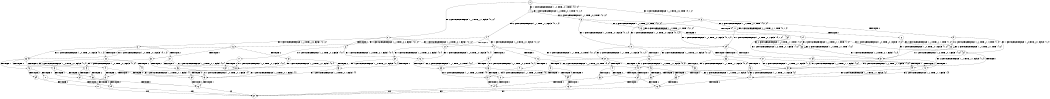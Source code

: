 digraph BCG {
size = "7, 10.5";
center = TRUE;
node [shape = circle];
0 [peripheries = 2];
0 -> 1 [label = "EX !1 !ATOMIC_EXCH_BRANCH (1, +0, TRUE, +0, 1, TRUE) !{0, 1, 2}"];
0 -> 2 [label = "EX !2 !ATOMIC_EXCH_BRANCH (1, +1, TRUE, +1, 1, FALSE) !{0, 1, 2}"];
0 -> 3 [label = "EX !0 !ATOMIC_EXCH_BRANCH (1, +1, TRUE, +0, 2, TRUE) !{0, 1, 2}"];
1 -> 4 [label = "EX !2 !ATOMIC_EXCH_BRANCH (1, +1, TRUE, +1, 1, FALSE) !{0, 1, 2}"];
1 -> 5 [label = "EX !0 !ATOMIC_EXCH_BRANCH (1, +1, TRUE, +0, 2, TRUE) !{0, 1, 2}"];
1 -> 1 [label = "EX !1 !ATOMIC_EXCH_BRANCH (1, +0, TRUE, +0, 1, TRUE) !{0, 1, 2}"];
2 -> 6 [label = "TERMINATE !2"];
2 -> 7 [label = "EX !1 !ATOMIC_EXCH_BRANCH (1, +0, TRUE, +0, 1, FALSE) !{0, 1, 2}"];
2 -> 8 [label = "EX !0 !ATOMIC_EXCH_BRANCH (1, +1, TRUE, +0, 2, FALSE) !{0, 1, 2}"];
3 -> 9 [label = "TERMINATE !0"];
3 -> 10 [label = "EX !1 !ATOMIC_EXCH_BRANCH (1, +0, TRUE, +0, 1, FALSE) !{0, 1, 2}"];
3 -> 11 [label = "EX !2 !ATOMIC_EXCH_BRANCH (1, +1, TRUE, +1, 1, TRUE) !{0, 1, 2}"];
4 -> 12 [label = "TERMINATE !2"];
4 -> 13 [label = "EX !0 !ATOMIC_EXCH_BRANCH (1, +1, TRUE, +0, 2, FALSE) !{0, 1, 2}"];
4 -> 7 [label = "EX !1 !ATOMIC_EXCH_BRANCH (1, +0, TRUE, +0, 1, FALSE) !{0, 1, 2}"];
5 -> 14 [label = "TERMINATE !0"];
5 -> 15 [label = "EX !2 !ATOMIC_EXCH_BRANCH (1, +1, TRUE, +1, 1, TRUE) !{0, 1, 2}"];
5 -> 10 [label = "EX !1 !ATOMIC_EXCH_BRANCH (1, +0, TRUE, +0, 1, FALSE) !{0, 1, 2}"];
6 -> 16 [label = "EX !1 !ATOMIC_EXCH_BRANCH (1, +0, TRUE, +0, 1, FALSE) !{0, 1}"];
6 -> 17 [label = "EX !0 !ATOMIC_EXCH_BRANCH (1, +1, TRUE, +0, 2, FALSE) !{0, 1}"];
7 -> 18 [label = "TERMINATE !1"];
7 -> 19 [label = "TERMINATE !2"];
7 -> 20 [label = "EX !0 !ATOMIC_EXCH_BRANCH (1, +1, TRUE, +0, 2, TRUE) !{0, 1, 2}"];
8 -> 21 [label = "TERMINATE !2"];
8 -> 22 [label = "TERMINATE !0"];
8 -> 23 [label = "EX !1 !ATOMIC_EXCH_BRANCH (1, +0, TRUE, +0, 1, FALSE) !{0, 1, 2}"];
9 -> 24 [label = "EX !1 !ATOMIC_EXCH_BRANCH (1, +0, TRUE, +0, 1, FALSE) !{1, 2}"];
9 -> 25 [label = "EX !2 !ATOMIC_EXCH_BRANCH (1, +1, TRUE, +1, 1, TRUE) !{1, 2}"];
10 -> 26 [label = "TERMINATE !1"];
10 -> 27 [label = "TERMINATE !0"];
10 -> 20 [label = "EX !2 !ATOMIC_EXCH_BRANCH (1, +1, TRUE, +1, 1, FALSE) !{0, 1, 2}"];
11 -> 28 [label = "TERMINATE !0"];
11 -> 29 [label = "EX !1 !ATOMIC_EXCH_BRANCH (1, +0, TRUE, +0, 1, FALSE) !{0, 1, 2}"];
11 -> 11 [label = "EX !2 !ATOMIC_EXCH_BRANCH (1, +1, TRUE, +1, 1, TRUE) !{0, 1, 2}"];
12 -> 30 [label = "EX !0 !ATOMIC_EXCH_BRANCH (1, +1, TRUE, +0, 2, FALSE) !{0, 1}"];
12 -> 16 [label = "EX !1 !ATOMIC_EXCH_BRANCH (1, +0, TRUE, +0, 1, FALSE) !{0, 1}"];
13 -> 31 [label = "TERMINATE !2"];
13 -> 32 [label = "TERMINATE !0"];
13 -> 23 [label = "EX !1 !ATOMIC_EXCH_BRANCH (1, +0, TRUE, +0, 1, FALSE) !{0, 1, 2}"];
14 -> 33 [label = "EX !2 !ATOMIC_EXCH_BRANCH (1, +1, TRUE, +1, 1, TRUE) !{1, 2}"];
14 -> 24 [label = "EX !1 !ATOMIC_EXCH_BRANCH (1, +0, TRUE, +0, 1, FALSE) !{1, 2}"];
15 -> 34 [label = "TERMINATE !0"];
15 -> 15 [label = "EX !2 !ATOMIC_EXCH_BRANCH (1, +1, TRUE, +1, 1, TRUE) !{0, 1, 2}"];
15 -> 29 [label = "EX !1 !ATOMIC_EXCH_BRANCH (1, +0, TRUE, +0, 1, FALSE) !{0, 1, 2}"];
16 -> 35 [label = "TERMINATE !1"];
16 -> 36 [label = "EX !0 !ATOMIC_EXCH_BRANCH (1, +1, TRUE, +0, 2, TRUE) !{0, 1}"];
17 -> 37 [label = "TERMINATE !0"];
17 -> 38 [label = "EX !1 !ATOMIC_EXCH_BRANCH (1, +0, TRUE, +0, 1, FALSE) !{0, 1}"];
18 -> 39 [label = "TERMINATE !2"];
18 -> 40 [label = "EX !0 !ATOMIC_EXCH_BRANCH (1, +1, TRUE, +0, 2, TRUE) !{0, 2}"];
19 -> 35 [label = "TERMINATE !1"];
19 -> 36 [label = "EX !0 !ATOMIC_EXCH_BRANCH (1, +1, TRUE, +0, 2, TRUE) !{0, 1}"];
20 -> 41 [label = "TERMINATE !1"];
20 -> 42 [label = "TERMINATE !2"];
20 -> 43 [label = "TERMINATE !0"];
21 -> 37 [label = "TERMINATE !0"];
21 -> 38 [label = "EX !1 !ATOMIC_EXCH_BRANCH (1, +0, TRUE, +0, 1, FALSE) !{0, 1}"];
22 -> 44 [label = "TERMINATE !2"];
22 -> 45 [label = "EX !1 !ATOMIC_EXCH_BRANCH (1, +0, TRUE, +0, 1, FALSE) !{1, 2}"];
23 -> 46 [label = "TERMINATE !1"];
23 -> 47 [label = "TERMINATE !2"];
23 -> 48 [label = "TERMINATE !0"];
24 -> 49 [label = "TERMINATE !1"];
24 -> 50 [label = "EX !2 !ATOMIC_EXCH_BRANCH (1, +1, TRUE, +1, 1, FALSE) !{1, 2}"];
25 -> 51 [label = "EX !1 !ATOMIC_EXCH_BRANCH (1, +0, TRUE, +0, 1, FALSE) !{1, 2}"];
25 -> 25 [label = "EX !2 !ATOMIC_EXCH_BRANCH (1, +1, TRUE, +1, 1, TRUE) !{1, 2}"];
26 -> 52 [label = "TERMINATE !0"];
26 -> 40 [label = "EX !2 !ATOMIC_EXCH_BRANCH (1, +1, TRUE, +1, 1, FALSE) !{0, 2}"];
27 -> 49 [label = "TERMINATE !1"];
27 -> 50 [label = "EX !2 !ATOMIC_EXCH_BRANCH (1, +1, TRUE, +1, 1, FALSE) !{1, 2}"];
28 -> 51 [label = "EX !1 !ATOMIC_EXCH_BRANCH (1, +0, TRUE, +0, 1, FALSE) !{1, 2}"];
28 -> 25 [label = "EX !2 !ATOMIC_EXCH_BRANCH (1, +1, TRUE, +1, 1, TRUE) !{1, 2}"];
29 -> 53 [label = "TERMINATE !1"];
29 -> 54 [label = "TERMINATE !0"];
29 -> 20 [label = "EX !2 !ATOMIC_EXCH_BRANCH (1, +1, TRUE, +1, 1, FALSE) !{0, 1, 2}"];
30 -> 55 [label = "TERMINATE !0"];
30 -> 38 [label = "EX !1 !ATOMIC_EXCH_BRANCH (1, +0, TRUE, +0, 1, FALSE) !{0, 1}"];
31 -> 55 [label = "TERMINATE !0"];
31 -> 38 [label = "EX !1 !ATOMIC_EXCH_BRANCH (1, +0, TRUE, +0, 1, FALSE) !{0, 1}"];
32 -> 56 [label = "TERMINATE !2"];
32 -> 45 [label = "EX !1 !ATOMIC_EXCH_BRANCH (1, +0, TRUE, +0, 1, FALSE) !{1, 2}"];
33 -> 33 [label = "EX !2 !ATOMIC_EXCH_BRANCH (1, +1, TRUE, +1, 1, TRUE) !{1, 2}"];
33 -> 51 [label = "EX !1 !ATOMIC_EXCH_BRANCH (1, +0, TRUE, +0, 1, FALSE) !{1, 2}"];
34 -> 33 [label = "EX !2 !ATOMIC_EXCH_BRANCH (1, +1, TRUE, +1, 1, TRUE) !{1, 2}"];
34 -> 51 [label = "EX !1 !ATOMIC_EXCH_BRANCH (1, +0, TRUE, +0, 1, FALSE) !{1, 2}"];
35 -> 57 [label = "EX !0 !ATOMIC_EXCH_BRANCH (1, +1, TRUE, +0, 2, TRUE) !{0}"];
36 -> 58 [label = "TERMINATE !1"];
36 -> 59 [label = "TERMINATE !0"];
37 -> 60 [label = "EX !1 !ATOMIC_EXCH_BRANCH (1, +0, TRUE, +0, 1, FALSE) !{1}"];
38 -> 61 [label = "TERMINATE !1"];
38 -> 62 [label = "TERMINATE !0"];
39 -> 57 [label = "EX !0 !ATOMIC_EXCH_BRANCH (1, +1, TRUE, +0, 2, TRUE) !{0}"];
40 -> 63 [label = "TERMINATE !2"];
40 -> 64 [label = "TERMINATE !0"];
41 -> 63 [label = "TERMINATE !2"];
41 -> 64 [label = "TERMINATE !0"];
42 -> 58 [label = "TERMINATE !1"];
42 -> 59 [label = "TERMINATE !0"];
43 -> 65 [label = "TERMINATE !1"];
43 -> 66 [label = "TERMINATE !2"];
44 -> 60 [label = "EX !1 !ATOMIC_EXCH_BRANCH (1, +0, TRUE, +0, 1, FALSE) !{1}"];
45 -> 67 [label = "TERMINATE !1"];
45 -> 68 [label = "TERMINATE !2"];
46 -> 69 [label = "TERMINATE !2"];
46 -> 70 [label = "TERMINATE !0"];
47 -> 61 [label = "TERMINATE !1"];
47 -> 62 [label = "TERMINATE !0"];
48 -> 67 [label = "TERMINATE !1"];
48 -> 68 [label = "TERMINATE !2"];
49 -> 71 [label = "EX !2 !ATOMIC_EXCH_BRANCH (1, +1, TRUE, +1, 1, FALSE) !{2}"];
50 -> 65 [label = "TERMINATE !1"];
50 -> 66 [label = "TERMINATE !2"];
51 -> 72 [label = "TERMINATE !1"];
51 -> 50 [label = "EX !2 !ATOMIC_EXCH_BRANCH (1, +1, TRUE, +1, 1, FALSE) !{1, 2}"];
52 -> 71 [label = "EX !2 !ATOMIC_EXCH_BRANCH (1, +1, TRUE, +1, 1, FALSE) !{2}"];
53 -> 73 [label = "TERMINATE !0"];
53 -> 40 [label = "EX !2 !ATOMIC_EXCH_BRANCH (1, +1, TRUE, +1, 1, FALSE) !{0, 2}"];
54 -> 72 [label = "TERMINATE !1"];
54 -> 50 [label = "EX !2 !ATOMIC_EXCH_BRANCH (1, +1, TRUE, +1, 1, FALSE) !{1, 2}"];
55 -> 60 [label = "EX !1 !ATOMIC_EXCH_BRANCH (1, +0, TRUE, +0, 1, FALSE) !{1}"];
56 -> 60 [label = "EX !1 !ATOMIC_EXCH_BRANCH (1, +0, TRUE, +0, 1, FALSE) !{1}"];
57 -> 74 [label = "TERMINATE !0"];
58 -> 74 [label = "TERMINATE !0"];
59 -> 75 [label = "TERMINATE !1"];
60 -> 76 [label = "TERMINATE !1"];
61 -> 77 [label = "TERMINATE !0"];
62 -> 76 [label = "TERMINATE !1"];
63 -> 74 [label = "TERMINATE !0"];
64 -> 78 [label = "TERMINATE !2"];
65 -> 78 [label = "TERMINATE !2"];
66 -> 75 [label = "TERMINATE !1"];
67 -> 79 [label = "TERMINATE !2"];
68 -> 76 [label = "TERMINATE !1"];
69 -> 77 [label = "TERMINATE !0"];
70 -> 79 [label = "TERMINATE !2"];
71 -> 78 [label = "TERMINATE !2"];
72 -> 71 [label = "EX !2 !ATOMIC_EXCH_BRANCH (1, +1, TRUE, +1, 1, FALSE) !{2}"];
73 -> 71 [label = "EX !2 !ATOMIC_EXCH_BRANCH (1, +1, TRUE, +1, 1, FALSE) !{2}"];
74 -> 80 [label = "exit"];
75 -> 80 [label = "exit"];
76 -> 80 [label = "exit"];
77 -> 80 [label = "exit"];
78 -> 80 [label = "exit"];
79 -> 80 [label = "exit"];
}
